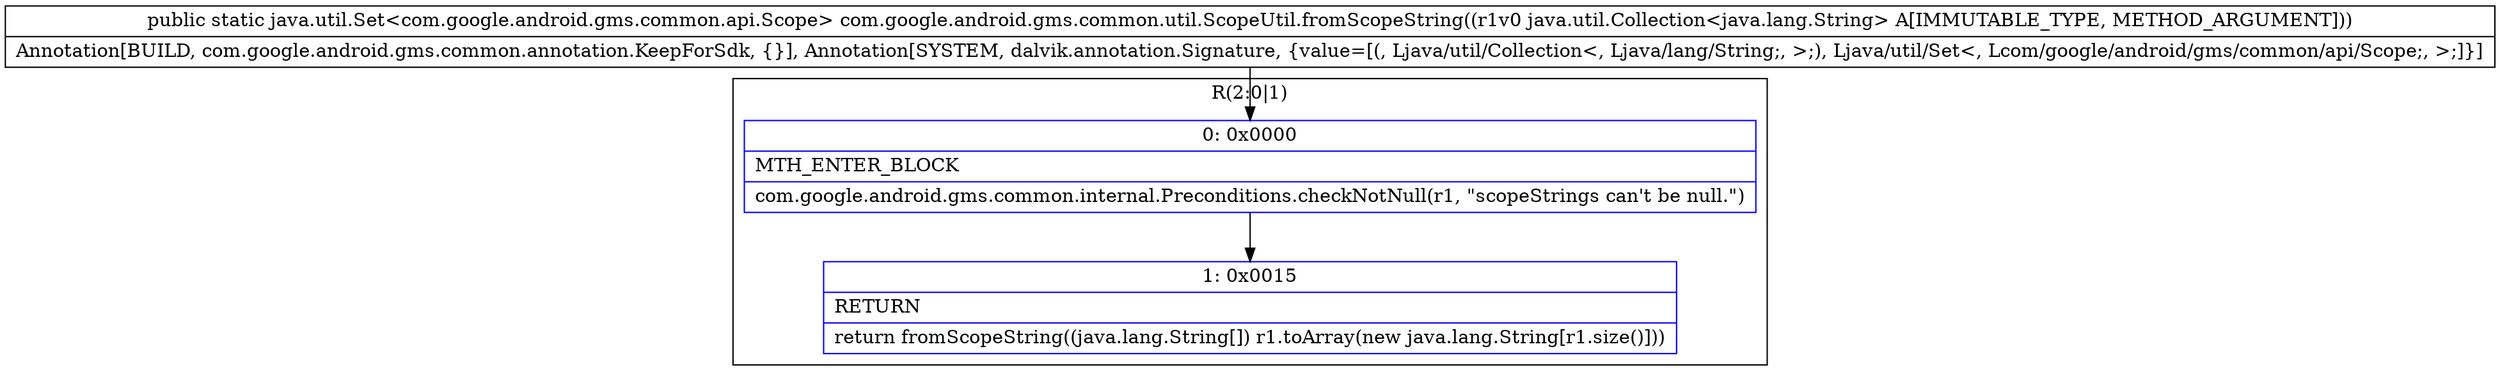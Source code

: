 digraph "CFG forcom.google.android.gms.common.util.ScopeUtil.fromScopeString(Ljava\/util\/Collection;)Ljava\/util\/Set;" {
subgraph cluster_Region_1775588220 {
label = "R(2:0|1)";
node [shape=record,color=blue];
Node_0 [shape=record,label="{0\:\ 0x0000|MTH_ENTER_BLOCK\l|com.google.android.gms.common.internal.Preconditions.checkNotNull(r1, \"scopeStrings can't be null.\")\l}"];
Node_1 [shape=record,label="{1\:\ 0x0015|RETURN\l|return fromScopeString((java.lang.String[]) r1.toArray(new java.lang.String[r1.size()]))\l}"];
}
MethodNode[shape=record,label="{public static java.util.Set\<com.google.android.gms.common.api.Scope\> com.google.android.gms.common.util.ScopeUtil.fromScopeString((r1v0 java.util.Collection\<java.lang.String\> A[IMMUTABLE_TYPE, METHOD_ARGUMENT]))  | Annotation[BUILD, com.google.android.gms.common.annotation.KeepForSdk, \{\}], Annotation[SYSTEM, dalvik.annotation.Signature, \{value=[(, Ljava\/util\/Collection\<, Ljava\/lang\/String;, \>;), Ljava\/util\/Set\<, Lcom\/google\/android\/gms\/common\/api\/Scope;, \>;]\}]\l}"];
MethodNode -> Node_0;
Node_0 -> Node_1;
}

